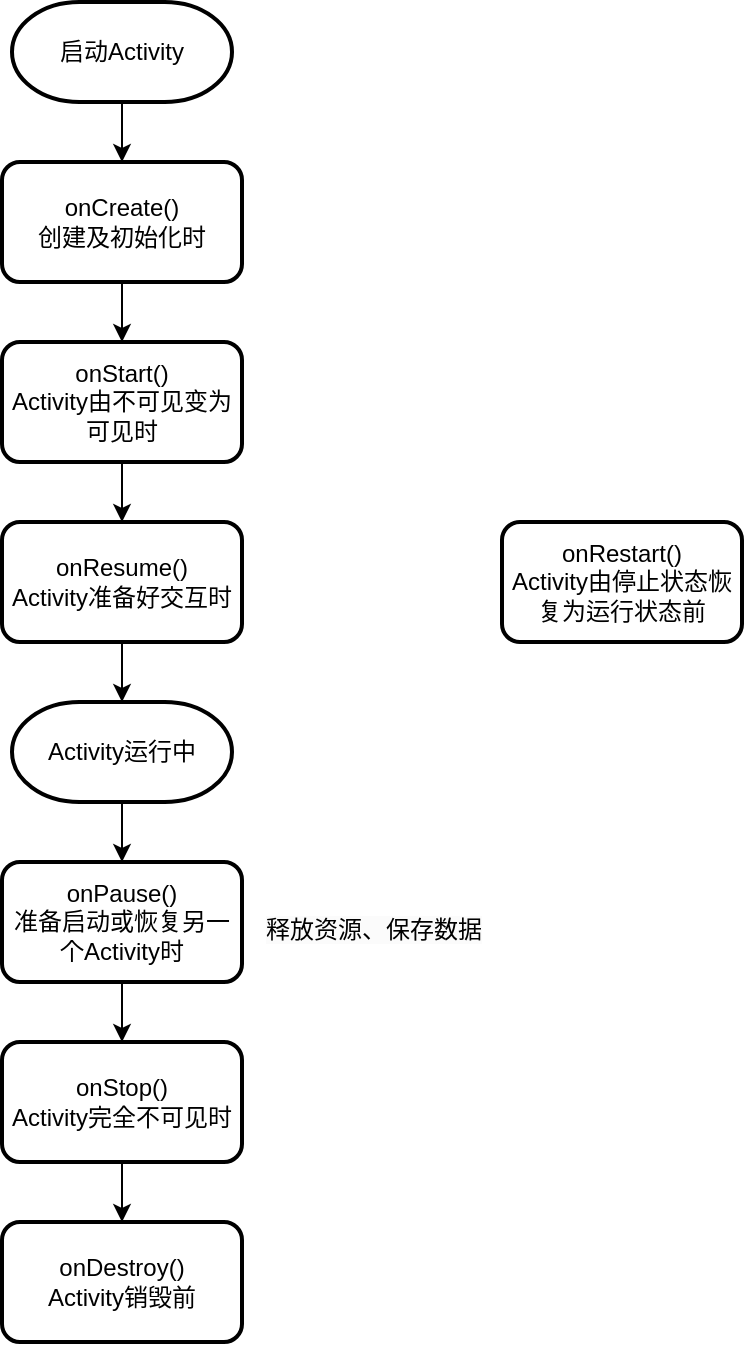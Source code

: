 <mxfile version="26.1.0">
  <diagram name="第 1 页" id="FB7-vi13J7KBx9cXcJyt">
    <mxGraphModel dx="794" dy="833" grid="1" gridSize="10" guides="1" tooltips="1" connect="1" arrows="1" fold="1" page="1" pageScale="1" pageWidth="827" pageHeight="1169" math="0" shadow="0">
      <root>
        <mxCell id="0" />
        <mxCell id="1" parent="0" />
        <mxCell id="UO9_2LDaeBG2AX7JpYBj-11" style="edgeStyle=orthogonalEdgeStyle;rounded=0;orthogonalLoop=1;jettySize=auto;html=1;exitX=0.5;exitY=1;exitDx=0;exitDy=0;exitPerimeter=0;entryX=0.5;entryY=0;entryDx=0;entryDy=0;" edge="1" parent="1" source="UO9_2LDaeBG2AX7JpYBj-2" target="UO9_2LDaeBG2AX7JpYBj-3">
          <mxGeometry relative="1" as="geometry" />
        </mxCell>
        <mxCell id="UO9_2LDaeBG2AX7JpYBj-2" value="启动Activity" style="strokeWidth=2;html=1;shape=mxgraph.flowchart.terminator;whiteSpace=wrap;" vertex="1" parent="1">
          <mxGeometry x="345" y="80" width="110" height="50" as="geometry" />
        </mxCell>
        <mxCell id="UO9_2LDaeBG2AX7JpYBj-12" style="edgeStyle=orthogonalEdgeStyle;rounded=0;orthogonalLoop=1;jettySize=auto;html=1;exitX=0.5;exitY=1;exitDx=0;exitDy=0;entryX=0.5;entryY=0;entryDx=0;entryDy=0;" edge="1" parent="1" source="UO9_2LDaeBG2AX7JpYBj-3" target="UO9_2LDaeBG2AX7JpYBj-4">
          <mxGeometry relative="1" as="geometry" />
        </mxCell>
        <mxCell id="UO9_2LDaeBG2AX7JpYBj-3" value="onCreate()&lt;br&gt;创建及初始化时" style="rounded=1;whiteSpace=wrap;html=1;strokeWidth=2;" vertex="1" parent="1">
          <mxGeometry x="340" y="160" width="120" height="60" as="geometry" />
        </mxCell>
        <mxCell id="UO9_2LDaeBG2AX7JpYBj-13" style="edgeStyle=orthogonalEdgeStyle;rounded=0;orthogonalLoop=1;jettySize=auto;html=1;exitX=0.5;exitY=1;exitDx=0;exitDy=0;entryX=0.5;entryY=0;entryDx=0;entryDy=0;" edge="1" parent="1" source="UO9_2LDaeBG2AX7JpYBj-4" target="UO9_2LDaeBG2AX7JpYBj-5">
          <mxGeometry relative="1" as="geometry" />
        </mxCell>
        <mxCell id="UO9_2LDaeBG2AX7JpYBj-4" value="onStart()&lt;br&gt;Activity由不可见变为可见时" style="rounded=1;whiteSpace=wrap;html=1;strokeWidth=2;" vertex="1" parent="1">
          <mxGeometry x="340" y="250" width="120" height="60" as="geometry" />
        </mxCell>
        <mxCell id="UO9_2LDaeBG2AX7JpYBj-14" style="edgeStyle=orthogonalEdgeStyle;rounded=0;orthogonalLoop=1;jettySize=auto;html=1;exitX=0.5;exitY=1;exitDx=0;exitDy=0;entryX=0.5;entryY=0;entryDx=0;entryDy=0;entryPerimeter=0;" edge="1" parent="1" source="UO9_2LDaeBG2AX7JpYBj-5" target="UO9_2LDaeBG2AX7JpYBj-18">
          <mxGeometry relative="1" as="geometry" />
        </mxCell>
        <mxCell id="UO9_2LDaeBG2AX7JpYBj-5" value="onResume()&lt;br&gt;Activity准备好交互时" style="rounded=1;whiteSpace=wrap;html=1;strokeWidth=2;" vertex="1" parent="1">
          <mxGeometry x="340" y="340" width="120" height="60" as="geometry" />
        </mxCell>
        <mxCell id="UO9_2LDaeBG2AX7JpYBj-15" style="edgeStyle=orthogonalEdgeStyle;rounded=0;orthogonalLoop=1;jettySize=auto;html=1;exitX=0.5;exitY=1;exitDx=0;exitDy=0;entryX=0.5;entryY=0;entryDx=0;entryDy=0;" edge="1" parent="1" source="UO9_2LDaeBG2AX7JpYBj-6" target="UO9_2LDaeBG2AX7JpYBj-7">
          <mxGeometry relative="1" as="geometry" />
        </mxCell>
        <mxCell id="UO9_2LDaeBG2AX7JpYBj-6" value="onPause()&lt;br&gt;准备启动或恢复另一个Activity时" style="rounded=1;whiteSpace=wrap;html=1;strokeWidth=2;" vertex="1" parent="1">
          <mxGeometry x="340" y="510" width="120" height="60" as="geometry" />
        </mxCell>
        <mxCell id="UO9_2LDaeBG2AX7JpYBj-16" style="edgeStyle=orthogonalEdgeStyle;rounded=0;orthogonalLoop=1;jettySize=auto;html=1;exitX=0.5;exitY=1;exitDx=0;exitDy=0;entryX=0.5;entryY=0;entryDx=0;entryDy=0;" edge="1" parent="1" source="UO9_2LDaeBG2AX7JpYBj-7" target="UO9_2LDaeBG2AX7JpYBj-9">
          <mxGeometry relative="1" as="geometry" />
        </mxCell>
        <mxCell id="UO9_2LDaeBG2AX7JpYBj-7" value="onStop()&lt;br&gt;Activity完全不可见时" style="rounded=1;whiteSpace=wrap;html=1;strokeWidth=2;" vertex="1" parent="1">
          <mxGeometry x="340" y="600" width="120" height="60" as="geometry" />
        </mxCell>
        <mxCell id="UO9_2LDaeBG2AX7JpYBj-8" value="&lt;span style=&quot;color: rgb(0, 0, 0); font-family: Helvetica; font-size: 12px; font-style: normal; font-variant-ligatures: normal; font-variant-caps: normal; font-weight: 400; letter-spacing: normal; orphans: 2; text-align: center; text-indent: 0px; text-transform: none; widows: 2; word-spacing: 0px; -webkit-text-stroke-width: 0px; white-space: normal; background-color: rgb(251, 251, 251); text-decoration-thickness: initial; text-decoration-style: initial; text-decoration-color: initial; display: inline !important; float: none;&quot;&gt;释放资源、保存数据&lt;/span&gt;" style="text;whiteSpace=wrap;html=1;" vertex="1" parent="1">
          <mxGeometry x="470" y="530" width="140" height="30" as="geometry" />
        </mxCell>
        <mxCell id="UO9_2LDaeBG2AX7JpYBj-9" value="onDestroy()&lt;br&gt;Activity销毁前" style="rounded=1;whiteSpace=wrap;html=1;strokeWidth=2;" vertex="1" parent="1">
          <mxGeometry x="340" y="690" width="120" height="60" as="geometry" />
        </mxCell>
        <mxCell id="UO9_2LDaeBG2AX7JpYBj-10" value="onRestart()&lt;br&gt;Activity由停止状态恢复为运行状态前" style="rounded=1;whiteSpace=wrap;html=1;strokeWidth=2;" vertex="1" parent="1">
          <mxGeometry x="590" y="340" width="120" height="60" as="geometry" />
        </mxCell>
        <mxCell id="UO9_2LDaeBG2AX7JpYBj-19" style="edgeStyle=orthogonalEdgeStyle;rounded=0;orthogonalLoop=1;jettySize=auto;html=1;exitX=0.5;exitY=1;exitDx=0;exitDy=0;exitPerimeter=0;entryX=0.5;entryY=0;entryDx=0;entryDy=0;" edge="1" parent="1" source="UO9_2LDaeBG2AX7JpYBj-18" target="UO9_2LDaeBG2AX7JpYBj-6">
          <mxGeometry relative="1" as="geometry" />
        </mxCell>
        <mxCell id="UO9_2LDaeBG2AX7JpYBj-18" value="Activity运行中" style="strokeWidth=2;html=1;shape=mxgraph.flowchart.terminator;whiteSpace=wrap;" vertex="1" parent="1">
          <mxGeometry x="345" y="430" width="110" height="50" as="geometry" />
        </mxCell>
      </root>
    </mxGraphModel>
  </diagram>
</mxfile>
